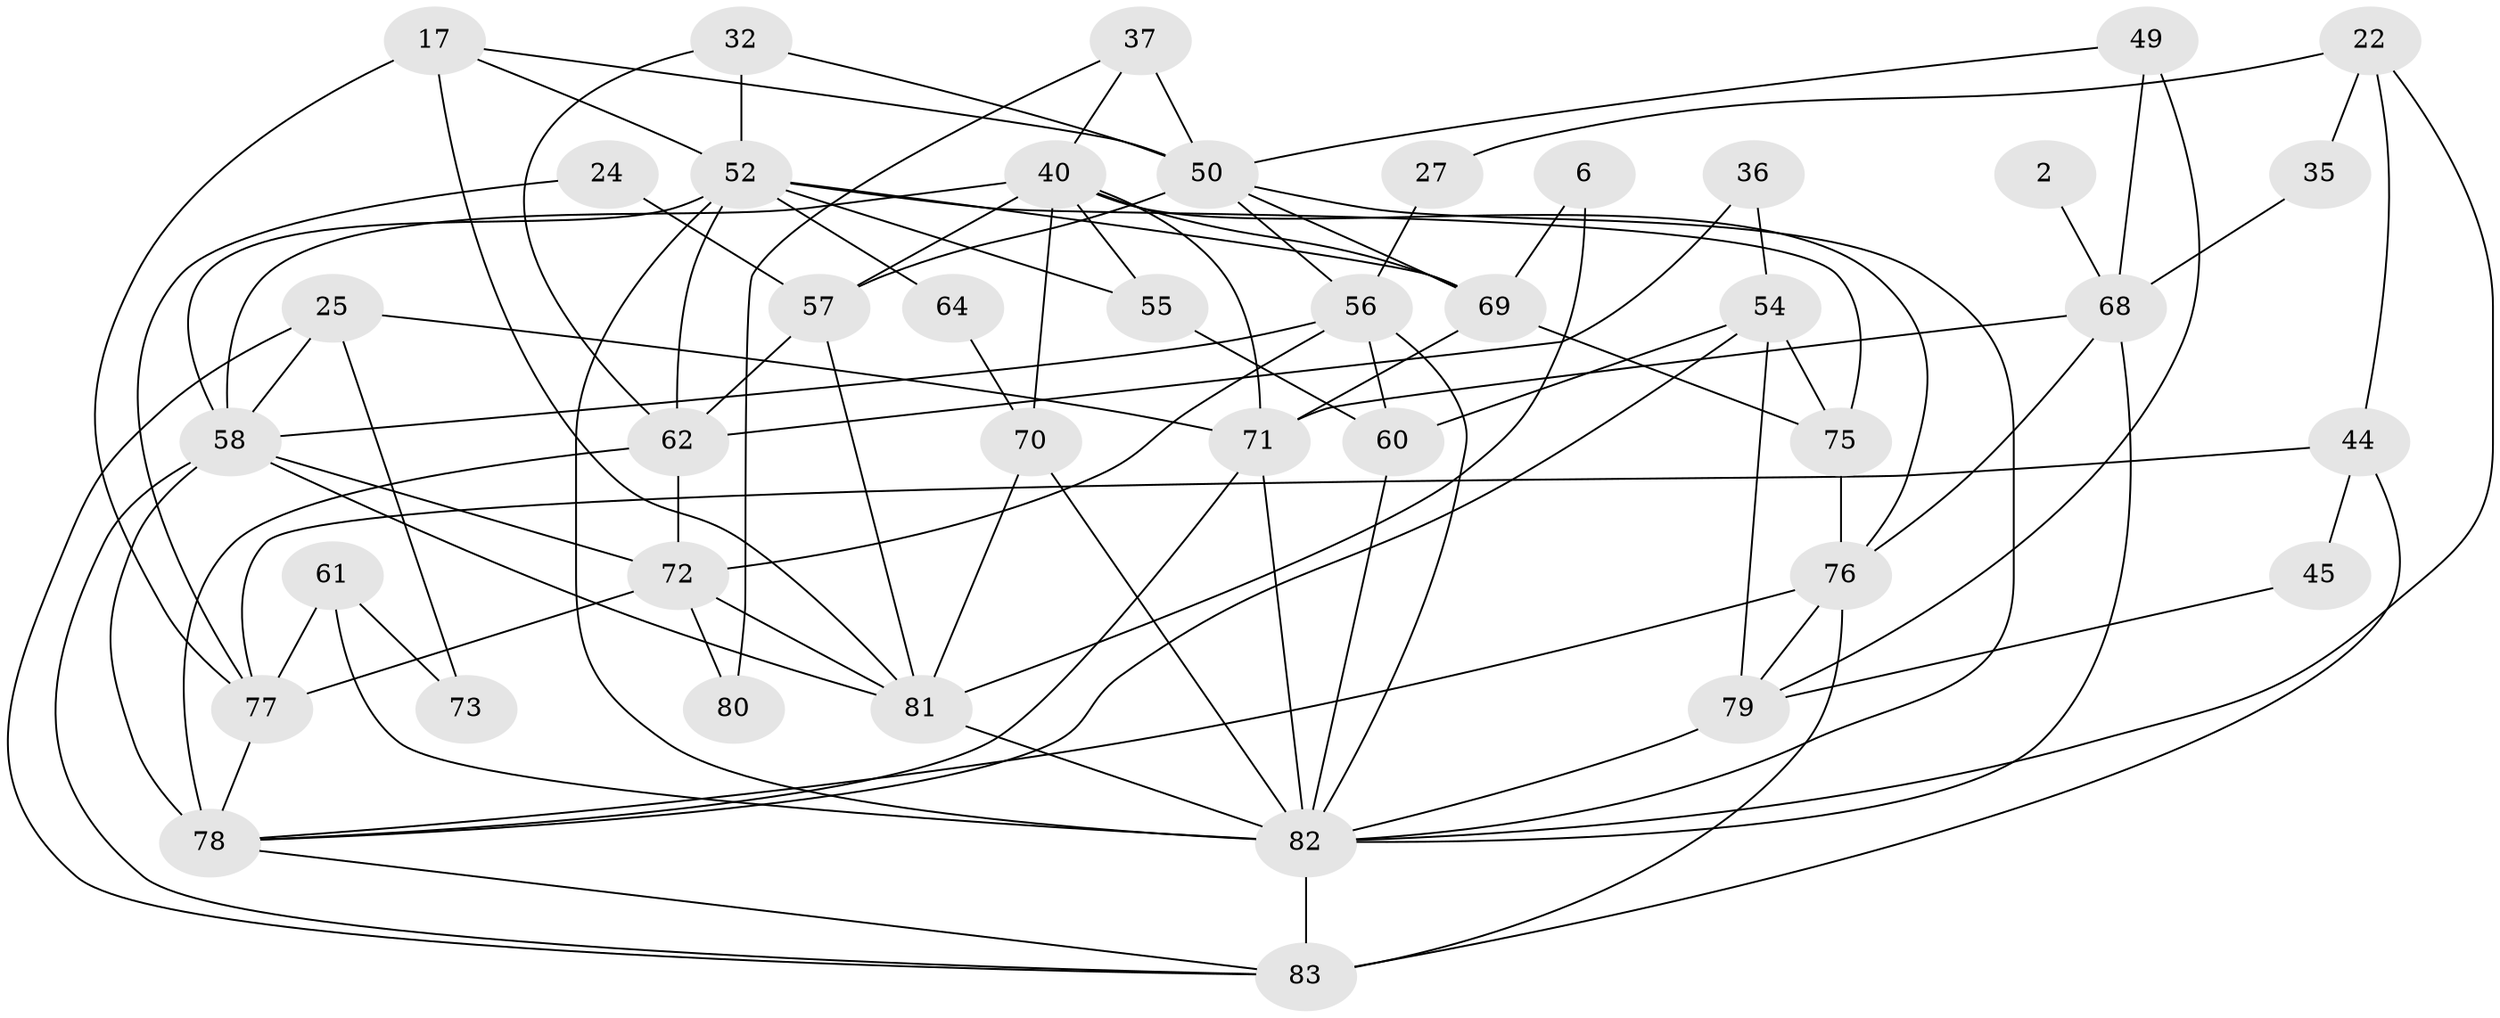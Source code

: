 // original degree distribution, {5: 0.1927710843373494, 2: 0.1686746987951807, 3: 0.20481927710843373, 7: 0.024096385542168676, 4: 0.2891566265060241, 6: 0.10843373493975904, 9: 0.012048192771084338}
// Generated by graph-tools (version 1.1) at 2025/50/03/09/25 04:50:53]
// undirected, 41 vertices, 95 edges
graph export_dot {
graph [start="1"]
  node [color=gray90,style=filled];
  2;
  6;
  17 [super="+3"];
  22;
  24;
  25;
  27;
  32;
  35;
  36;
  37;
  40 [super="+20"];
  44;
  45;
  49;
  50 [super="+13"];
  52 [super="+39+38"];
  54 [super="+34"];
  55 [super="+33"];
  56 [super="+19"];
  57 [super="+18"];
  58 [super="+16+51"];
  60 [super="+11"];
  61;
  62 [super="+23"];
  64 [super="+41"];
  68 [super="+47"];
  69 [super="+14"];
  70 [super="+67"];
  71 [super="+4"];
  72 [super="+21"];
  73;
  75;
  76 [super="+10"];
  77;
  78 [super="+28+74"];
  79;
  80;
  81 [super="+59"];
  82 [super="+31+63+65"];
  83 [super="+66+26"];
  2 -- 68 [weight=2];
  6 -- 69;
  6 -- 81;
  17 -- 77 [weight=2];
  17 -- 50;
  17 -- 81;
  17 -- 52;
  22 -- 44;
  22 -- 82;
  22 -- 27;
  22 -- 35;
  24 -- 77;
  24 -- 57;
  25 -- 58;
  25 -- 83;
  25 -- 73;
  25 -- 71;
  27 -- 56;
  32 -- 50;
  32 -- 62;
  32 -- 52;
  35 -- 68;
  36 -- 62;
  36 -- 54;
  37 -- 40;
  37 -- 50 [weight=2];
  37 -- 80;
  40 -- 71;
  40 -- 70 [weight=2];
  40 -- 69;
  40 -- 58 [weight=3];
  40 -- 76;
  40 -- 57;
  40 -- 55;
  44 -- 83;
  44 -- 77;
  44 -- 45;
  45 -- 79;
  49 -- 79;
  49 -- 68;
  49 -- 50;
  50 -- 69;
  50 -- 56;
  50 -- 57;
  50 -- 82 [weight=2];
  52 -- 58;
  52 -- 82 [weight=3];
  52 -- 69;
  52 -- 64;
  52 -- 55;
  52 -- 75;
  52 -- 62;
  54 -- 75;
  54 -- 60;
  54 -- 79;
  54 -- 78;
  55 -- 60;
  56 -- 60 [weight=2];
  56 -- 72;
  56 -- 58;
  56 -- 82;
  57 -- 62;
  57 -- 81;
  58 -- 81;
  58 -- 72;
  58 -- 78 [weight=3];
  58 -- 83;
  60 -- 82 [weight=3];
  61 -- 77;
  61 -- 73;
  61 -- 82;
  62 -- 78 [weight=2];
  62 -- 72;
  64 -- 70 [weight=2];
  68 -- 71 [weight=3];
  68 -- 76 [weight=2];
  68 -- 82;
  69 -- 71 [weight=2];
  69 -- 75;
  70 -- 82;
  70 -- 81;
  71 -- 78;
  71 -- 82 [weight=2];
  72 -- 77;
  72 -- 80;
  72 -- 81 [weight=2];
  75 -- 76;
  76 -- 78;
  76 -- 79;
  76 -- 83 [weight=2];
  77 -- 78;
  78 -- 83;
  79 -- 82;
  81 -- 82 [weight=3];
  82 -- 83 [weight=2];
}
